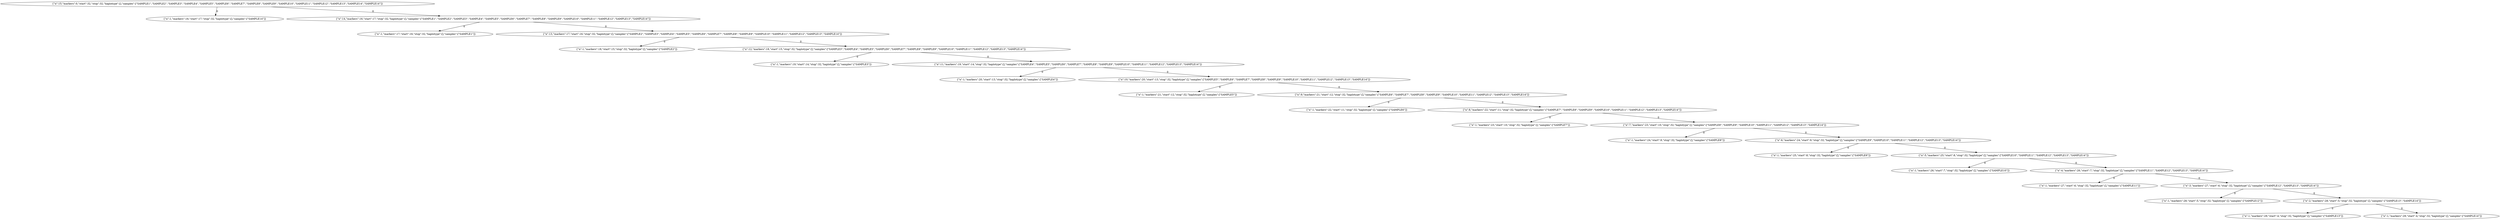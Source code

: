 digraph {
    0 [ label = "{\"n\":15,\"markers\":0,\"start\":32,\"stop\":32,\"haplotype\":[],\"samples\":[\"SAMPLE1\",\"SAMPLE2\",\"SAMPLE3\",\"SAMPLE4\",\"SAMPLE5\",\"SAMPLE6\",\"SAMPLE7\",\"SAMPLE8\",\"SAMPLE9\",\"SAMPLE10\",\"SAMPLE11\",\"SAMPLE12\",\"SAMPLE13\",\"SAMPLE14\",\"SAMPLE14\"]}" ]
    1 [ label = "{\"n\":1,\"markers\":16,\"start\":17,\"stop\":32,\"haplotype\":[],\"samples\":[\"SAMPLE14\"]}" ]
    2 [ label = "{\"n\":14,\"markers\":16,\"start\":17,\"stop\":32,\"haplotype\":[],\"samples\":[\"SAMPLE1\",\"SAMPLE2\",\"SAMPLE3\",\"SAMPLE4\",\"SAMPLE5\",\"SAMPLE6\",\"SAMPLE7\",\"SAMPLE8\",\"SAMPLE9\",\"SAMPLE10\",\"SAMPLE11\",\"SAMPLE12\",\"SAMPLE13\",\"SAMPLE14\"]}" ]
    3 [ label = "{\"n\":1,\"markers\":17,\"start\":16,\"stop\":32,\"haplotype\":[],\"samples\":[\"SAMPLE1\"]}" ]
    4 [ label = "{\"n\":13,\"markers\":17,\"start\":16,\"stop\":32,\"haplotype\":[],\"samples\":[\"SAMPLE2\",\"SAMPLE3\",\"SAMPLE4\",\"SAMPLE5\",\"SAMPLE6\",\"SAMPLE7\",\"SAMPLE8\",\"SAMPLE9\",\"SAMPLE10\",\"SAMPLE11\",\"SAMPLE12\",\"SAMPLE13\",\"SAMPLE14\"]}" ]
    5 [ label = "{\"n\":1,\"markers\":18,\"start\":15,\"stop\":32,\"haplotype\":[],\"samples\":[\"SAMPLE2\"]}" ]
    6 [ label = "{\"n\":12,\"markers\":18,\"start\":15,\"stop\":32,\"haplotype\":[],\"samples\":[\"SAMPLE3\",\"SAMPLE4\",\"SAMPLE5\",\"SAMPLE6\",\"SAMPLE7\",\"SAMPLE8\",\"SAMPLE9\",\"SAMPLE10\",\"SAMPLE11\",\"SAMPLE12\",\"SAMPLE13\",\"SAMPLE14\"]}" ]
    7 [ label = "{\"n\":1,\"markers\":19,\"start\":14,\"stop\":32,\"haplotype\":[],\"samples\":[\"SAMPLE3\"]}" ]
    8 [ label = "{\"n\":11,\"markers\":19,\"start\":14,\"stop\":32,\"haplotype\":[],\"samples\":[\"SAMPLE4\",\"SAMPLE5\",\"SAMPLE6\",\"SAMPLE7\",\"SAMPLE8\",\"SAMPLE9\",\"SAMPLE10\",\"SAMPLE11\",\"SAMPLE12\",\"SAMPLE13\",\"SAMPLE14\"]}" ]
    9 [ label = "{\"n\":1,\"markers\":20,\"start\":13,\"stop\":32,\"haplotype\":[],\"samples\":[\"SAMPLE4\"]}" ]
    10 [ label = "{\"n\":10,\"markers\":20,\"start\":13,\"stop\":32,\"haplotype\":[],\"samples\":[\"SAMPLE5\",\"SAMPLE6\",\"SAMPLE7\",\"SAMPLE8\",\"SAMPLE9\",\"SAMPLE10\",\"SAMPLE11\",\"SAMPLE12\",\"SAMPLE13\",\"SAMPLE14\"]}" ]
    11 [ label = "{\"n\":1,\"markers\":21,\"start\":12,\"stop\":32,\"haplotype\":[],\"samples\":[\"SAMPLE5\"]}" ]
    12 [ label = "{\"n\":9,\"markers\":21,\"start\":12,\"stop\":32,\"haplotype\":[],\"samples\":[\"SAMPLE6\",\"SAMPLE7\",\"SAMPLE8\",\"SAMPLE9\",\"SAMPLE10\",\"SAMPLE11\",\"SAMPLE12\",\"SAMPLE13\",\"SAMPLE14\"]}" ]
    13 [ label = "{\"n\":1,\"markers\":22,\"start\":11,\"stop\":32,\"haplotype\":[],\"samples\":[\"SAMPLE6\"]}" ]
    14 [ label = "{\"n\":8,\"markers\":22,\"start\":11,\"stop\":32,\"haplotype\":[],\"samples\":[\"SAMPLE7\",\"SAMPLE8\",\"SAMPLE9\",\"SAMPLE10\",\"SAMPLE11\",\"SAMPLE12\",\"SAMPLE13\",\"SAMPLE14\"]}" ]
    15 [ label = "{\"n\":1,\"markers\":23,\"start\":10,\"stop\":32,\"haplotype\":[],\"samples\":[\"SAMPLE7\"]}" ]
    16 [ label = "{\"n\":7,\"markers\":23,\"start\":10,\"stop\":32,\"haplotype\":[],\"samples\":[\"SAMPLE8\",\"SAMPLE9\",\"SAMPLE10\",\"SAMPLE11\",\"SAMPLE12\",\"SAMPLE13\",\"SAMPLE14\"]}" ]
    17 [ label = "{\"n\":1,\"markers\":24,\"start\":9,\"stop\":32,\"haplotype\":[],\"samples\":[\"SAMPLE8\"]}" ]
    18 [ label = "{\"n\":6,\"markers\":24,\"start\":9,\"stop\":32,\"haplotype\":[],\"samples\":[\"SAMPLE9\",\"SAMPLE10\",\"SAMPLE11\",\"SAMPLE12\",\"SAMPLE13\",\"SAMPLE14\"]}" ]
    19 [ label = "{\"n\":1,\"markers\":25,\"start\":8,\"stop\":32,\"haplotype\":[],\"samples\":[\"SAMPLE9\"]}" ]
    20 [ label = "{\"n\":5,\"markers\":25,\"start\":8,\"stop\":32,\"haplotype\":[],\"samples\":[\"SAMPLE10\",\"SAMPLE11\",\"SAMPLE12\",\"SAMPLE13\",\"SAMPLE14\"]}" ]
    21 [ label = "{\"n\":1,\"markers\":26,\"start\":7,\"stop\":32,\"haplotype\":[],\"samples\":[\"SAMPLE10\"]}" ]
    22 [ label = "{\"n\":4,\"markers\":26,\"start\":7,\"stop\":32,\"haplotype\":[],\"samples\":[\"SAMPLE11\",\"SAMPLE12\",\"SAMPLE13\",\"SAMPLE14\"]}" ]
    23 [ label = "{\"n\":1,\"markers\":27,\"start\":6,\"stop\":32,\"haplotype\":[],\"samples\":[\"SAMPLE11\"]}" ]
    24 [ label = "{\"n\":3,\"markers\":27,\"start\":6,\"stop\":32,\"haplotype\":[],\"samples\":[\"SAMPLE12\",\"SAMPLE13\",\"SAMPLE14\"]}" ]
    25 [ label = "{\"n\":1,\"markers\":28,\"start\":5,\"stop\":32,\"haplotype\":[],\"samples\":[\"SAMPLE12\"]}" ]
    26 [ label = "{\"n\":2,\"markers\":28,\"start\":5,\"stop\":32,\"haplotype\":[],\"samples\":[\"SAMPLE13\",\"SAMPLE14\"]}" ]
    27 [ label = "{\"n\":1,\"markers\":29,\"start\":4,\"stop\":32,\"haplotype\":[],\"samples\":[\"SAMPLE13\"]}" ]
    28 [ label = "{\"n\":1,\"markers\":29,\"start\":4,\"stop\":32,\"haplotype\":[],\"samples\":[\"SAMPLE14\"]}" ]
    0 -> 1 [ label = "0" ]
    0 -> 2 [ label = "0" ]
    2 -> 3 [ label = "0" ]
    2 -> 4 [ label = "0" ]
    4 -> 5 [ label = "0" ]
    4 -> 6 [ label = "0" ]
    6 -> 7 [ label = "0" ]
    6 -> 8 [ label = "0" ]
    8 -> 9 [ label = "0" ]
    8 -> 10 [ label = "0" ]
    10 -> 11 [ label = "0" ]
    10 -> 12 [ label = "0" ]
    12 -> 13 [ label = "0" ]
    12 -> 14 [ label = "0" ]
    14 -> 15 [ label = "0" ]
    14 -> 16 [ label = "0" ]
    16 -> 17 [ label = "0" ]
    16 -> 18 [ label = "0" ]
    18 -> 19 [ label = "0" ]
    18 -> 20 [ label = "0" ]
    20 -> 21 [ label = "0" ]
    20 -> 22 [ label = "0" ]
    22 -> 23 [ label = "0" ]
    22 -> 24 [ label = "0" ]
    24 -> 25 [ label = "0" ]
    24 -> 26 [ label = "0" ]
    26 -> 27 [ label = "0" ]
    26 -> 28 [ label = "0" ]
}
